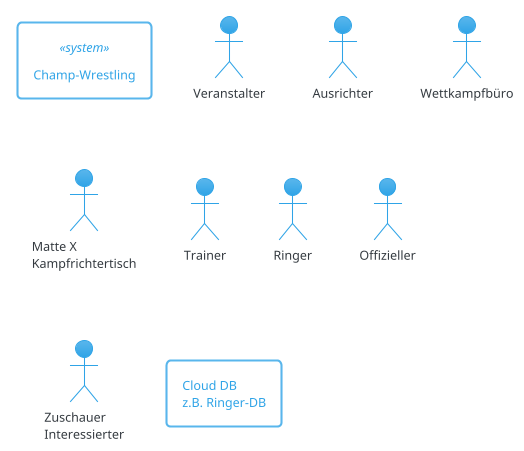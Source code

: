 @startuml
!theme cerulean

Rectangle "Champ-Wrestling" <<system>> as system
Actor "Veranstalter" as veranstalter
Actor "Ausrichter" as ausrichter
Actor "Wettkampfbüro" as wkb
Actor "Matte X\nKampfrichtertisch" as krt
Actor "Trainer" as trainer
Actor "Ringer" as ringer
Actor "Offizieller" as offical
Actor "Zuschauer\nInteressierter" as follower
Rectangle "Cloud DB\nz.B. Ringer-DB"

@enduml
